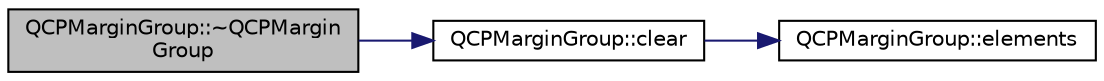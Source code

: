digraph "QCPMarginGroup::~QCPMarginGroup"
{
 // LATEX_PDF_SIZE
  edge [fontname="Helvetica",fontsize="10",labelfontname="Helvetica",labelfontsize="10"];
  node [fontname="Helvetica",fontsize="10",shape=record];
  rankdir="LR";
  Node1 [label="QCPMarginGroup::~QCPMargin\lGroup",height=0.2,width=0.4,color="black", fillcolor="grey75", style="filled", fontcolor="black",tooltip=" "];
  Node1 -> Node2 [color="midnightblue",fontsize="10",style="solid",fontname="Helvetica"];
  Node2 [label="QCPMarginGroup::clear",height=0.2,width=0.4,color="black", fillcolor="white", style="filled",URL="$classQCPMarginGroup.html#a144b67f216e4e86c3a3a309e850285fe",tooltip=" "];
  Node2 -> Node3 [color="midnightblue",fontsize="10",style="solid",fontname="Helvetica"];
  Node3 [label="QCPMarginGroup::elements",height=0.2,width=0.4,color="black", fillcolor="white", style="filled",URL="$classQCPMarginGroup.html#ac967a4dc5fe02ae44aeb43511d5e1bd4",tooltip=" "];
}
